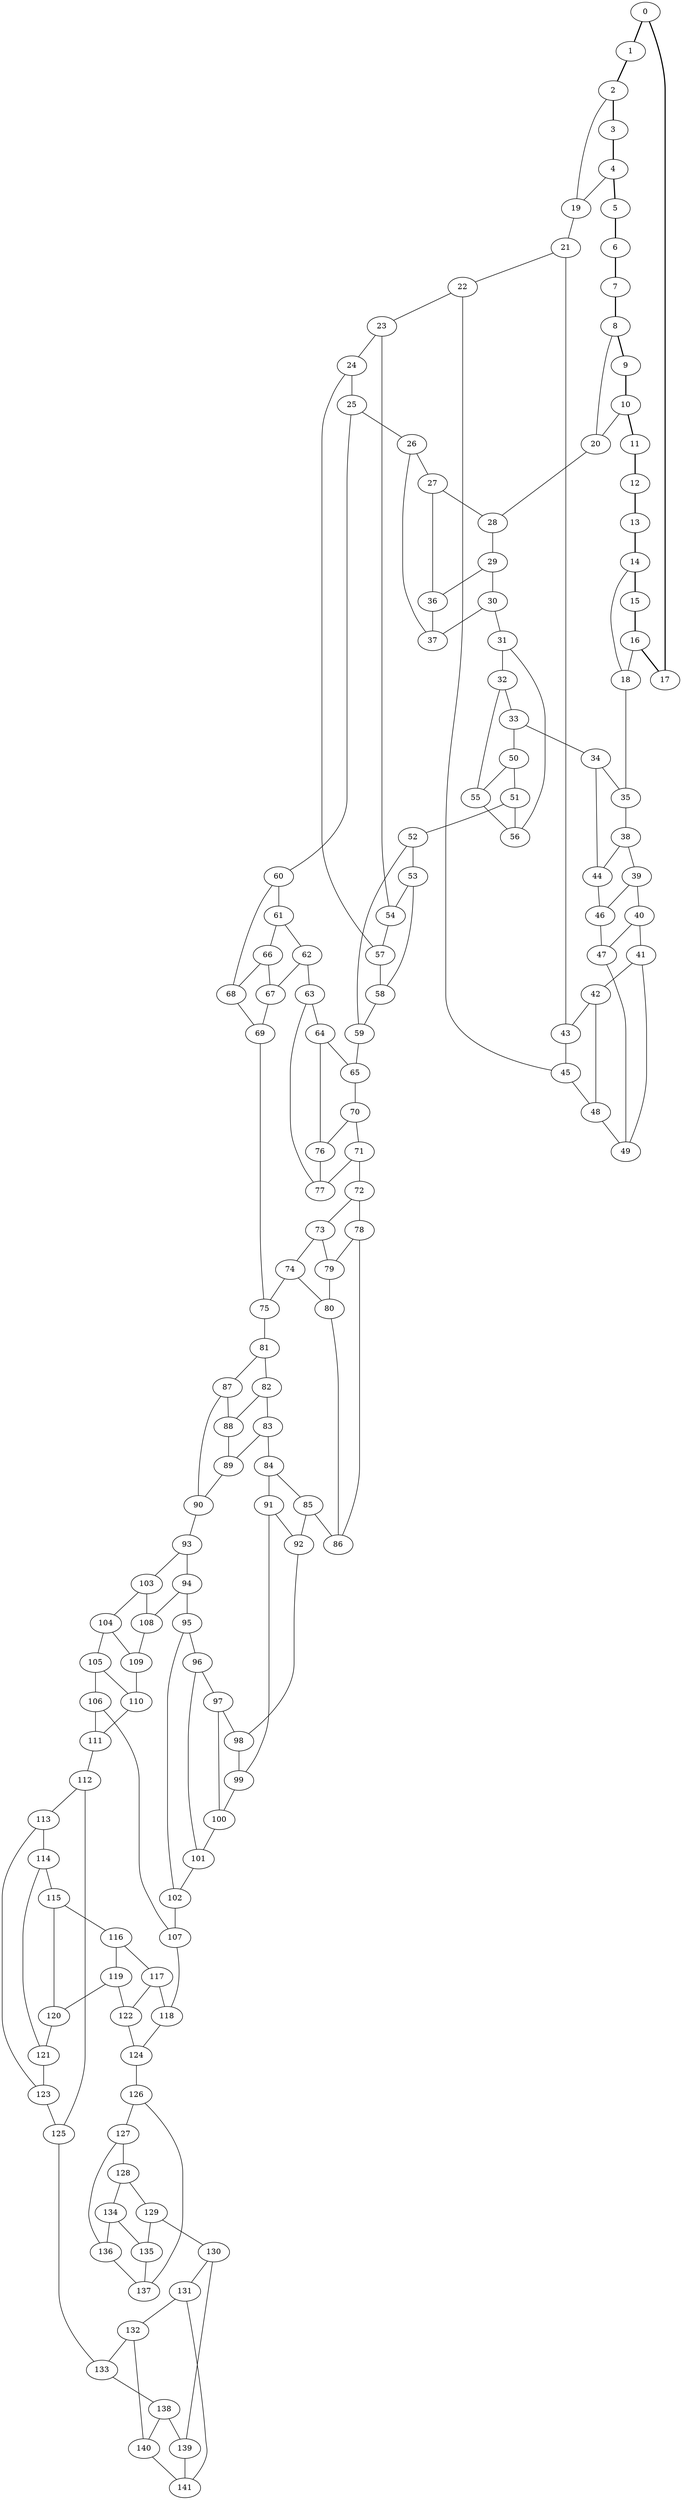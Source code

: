 //Inside of this graph isn't 3-connected
graph G {
0 [ pos = " 29.50,0.00!" ];
0 -- 1[style=bold];
0 -- 17[style=bold];
1 [ pos = " 27.72,10.09!" ];
1 -- 2[style=bold];
2 [ pos = " 22.60,18.96!" ];
2 -- 3[style=bold];
2 -- 19;
3 [ pos = " 14.75,25.55!" ];
3 -- 4[style=bold];
4 [ pos = " 5.12,29.05!" ];
4 -- 5[style=bold];
4 -- 19;
5 [ pos = " -5.12,29.05!" ];
5 -- 6[style=bold];
6 [ pos = " -14.75,25.55!" ];
6 -- 7[style=bold];
7 [ pos = " -22.60,18.96!" ];
7 -- 8[style=bold];
8 [ pos = " -27.72,10.09!" ];
8 -- 9[style=bold];
8 -- 20;
9 [ pos = " -29.50,0.00!" ];
9 -- 10[style=bold];
10 [ pos = " -27.72,-10.09!" ];
10 -- 11[style=bold];
10 -- 20;
11 [ pos = " -22.60,-18.96!" ];
11 -- 12[style=bold];
12 [ pos = " -14.75,-25.55!" ];
12 -- 13[style=bold];
13 [ pos = " -5.12,-29.05!" ];
13 -- 14[style=bold];
14 [ pos = " 5.12,-29.05!" ];
14 -- 15[style=bold];
14 -- 18;
15 [ pos = " 14.75,-25.55!" ];
15 -- 16[style=bold];
16 [ pos = " 22.60,-18.96!" ];
16 -- 17[style=bold];
16 -- 18;
17 [ pos = " 27.72,-10.09!" ];
18 -- 35;
19 -- 21;
20 -- 28;
21 -- 22;
21 -- 43;
22 -- 23;
22 -- 45;
23 -- 24;
23 -- 54;
24 -- 25;
24 -- 57;
25 -- 26;
25 -- 60;
26 -- 27;
26 -- 37;
27 -- 28;
27 -- 36;
28 -- 29;
29 -- 30;
29 -- 36;
30 -- 31;
30 -- 37;
31 -- 32;
31 -- 56;
32 -- 33;
32 -- 55;
33 -- 34;
33 -- 50;
34 -- 35;
34 -- 44;
35 -- 38;
36 -- 37;
38 -- 39;
38 -- 44;
39 -- 40;
39 -- 46;
40 -- 41;
40 -- 47;
41 -- 42;
41 -- 49;
42 -- 43;
42 -- 48;
43 -- 45;
44 -- 46;
45 -- 48;
46 -- 47;
47 -- 49;
48 -- 49;
50 -- 51;
50 -- 55;
51 -- 52;
51 -- 56;
52 -- 53;
52 -- 59;
53 -- 54;
53 -- 58;
54 -- 57;
55 -- 56;
57 -- 58;
58 -- 59;
59 -- 65;
60 -- 61;
60 -- 68;
61 -- 62;
61 -- 66;
62 -- 63;
62 -- 67;
63 -- 64;
63 -- 77;
64 -- 65;
64 -- 76;
65 -- 70;
66 -- 67;
66 -- 68;
67 -- 69;
68 -- 69;
69 -- 75;
70 -- 71;
70 -- 76;
71 -- 72;
71 -- 77;
72 -- 73;
72 -- 78;
73 -- 74;
73 -- 79;
74 -- 75;
74 -- 80;
75 -- 81;
76 -- 77;
78 -- 79;
78 -- 86;
79 -- 80;
80 -- 86;
81 -- 82;
81 -- 87;
82 -- 83;
82 -- 88;
83 -- 84;
83 -- 89;
84 -- 85;
84 -- 91;
85 -- 86;
85 -- 92;
87 -- 88;
87 -- 90;
88 -- 89;
89 -- 90;
90 -- 93;
91 -- 92;
91 -- 99;
92 -- 98;
93 -- 94;
93 -- 103;
94 -- 95;
94 -- 108;
95 -- 96;
95 -- 102;
96 -- 97;
96 -- 101;
97 -- 98;
97 -- 100;
98 -- 99;
99 -- 100;
100 -- 101;
101 -- 102;
102 -- 107;
103 -- 104;
103 -- 108;
104 -- 105;
104 -- 109;
105 -- 106;
105 -- 110;
106 -- 107;
106 -- 111;
107 -- 118;
108 -- 109;
109 -- 110;
110 -- 111;
111 -- 112;
112 -- 113;
112 -- 125;
113 -- 114;
113 -- 123;
114 -- 115;
114 -- 121;
115 -- 116;
115 -- 120;
116 -- 117;
116 -- 119;
117 -- 118;
117 -- 122;
118 -- 124;
119 -- 120;
119 -- 122;
120 -- 121;
121 -- 123;
122 -- 124;
123 -- 125;
124 -- 126;
125 -- 133;
126 -- 127;
126 -- 137;
127 -- 128;
127 -- 136;
128 -- 129;
128 -- 134;
129 -- 130;
129 -- 135;
130 -- 131;
130 -- 139;
131 -- 132;
131 -- 141;
132 -- 133;
132 -- 140;
133 -- 138;
134 -- 135;
134 -- 136;
135 -- 137;
136 -- 137;
138 -- 139;
138 -- 140;
139 -- 141;
140 -- 141;
}
